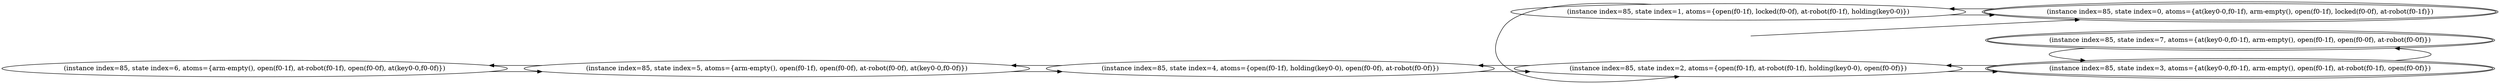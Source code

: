 digraph {
rankdir="LR"
s6[label="(instance index=85, state index=6, atoms={arm-empty(), open(f0-1f), at-robot(f0-1f), open(f0-0f), at(key0-0,f0-0f)})"]
s5[label="(instance index=85, state index=5, atoms={arm-empty(), open(f0-1f), open(f0-0f), at-robot(f0-0f), at(key0-0,f0-0f)})"]
s4[label="(instance index=85, state index=4, atoms={open(f0-1f), holding(key0-0), open(f0-0f), at-robot(f0-0f)})"]
s1[label="(instance index=85, state index=1, atoms={open(f0-1f), locked(f0-0f), at-robot(f0-1f), holding(key0-0)})"]
s2[label="(instance index=85, state index=2, atoms={open(f0-1f), at-robot(f0-1f), holding(key0-0), open(f0-0f)})"]
s0[peripheries=2,label="(instance index=85, state index=0, atoms={at(key0-0,f0-1f), arm-empty(), open(f0-1f), locked(f0-0f), at-robot(f0-1f)})"]
s3[peripheries=2,label="(instance index=85, state index=3, atoms={at(key0-0,f0-1f), arm-empty(), open(f0-1f), at-robot(f0-1f), open(f0-0f)})"]
s7[peripheries=2,label="(instance index=85, state index=7, atoms={at(key0-0,f0-1f), arm-empty(), open(f0-1f), open(f0-0f), at-robot(f0-0f)})"]
Dangling [ label = "", style = invis ]
{ rank = same; Dangling }
Dangling -> s0
{ rank = same; s0}
{ rank = same; s5}
{ rank = same; s4}
{ rank = same; s1,s2}
{ rank = same; s0,s3,s7}
{
s6->s5
}
{
s5->s6
s5->s4
}
{
s4->s5
s4->s2
}
{
s1->s2
s1->s0
s2->s4
s2->s3
}
{
s0->s1
s3->s7
s3->s2
s7->s3
}
}
